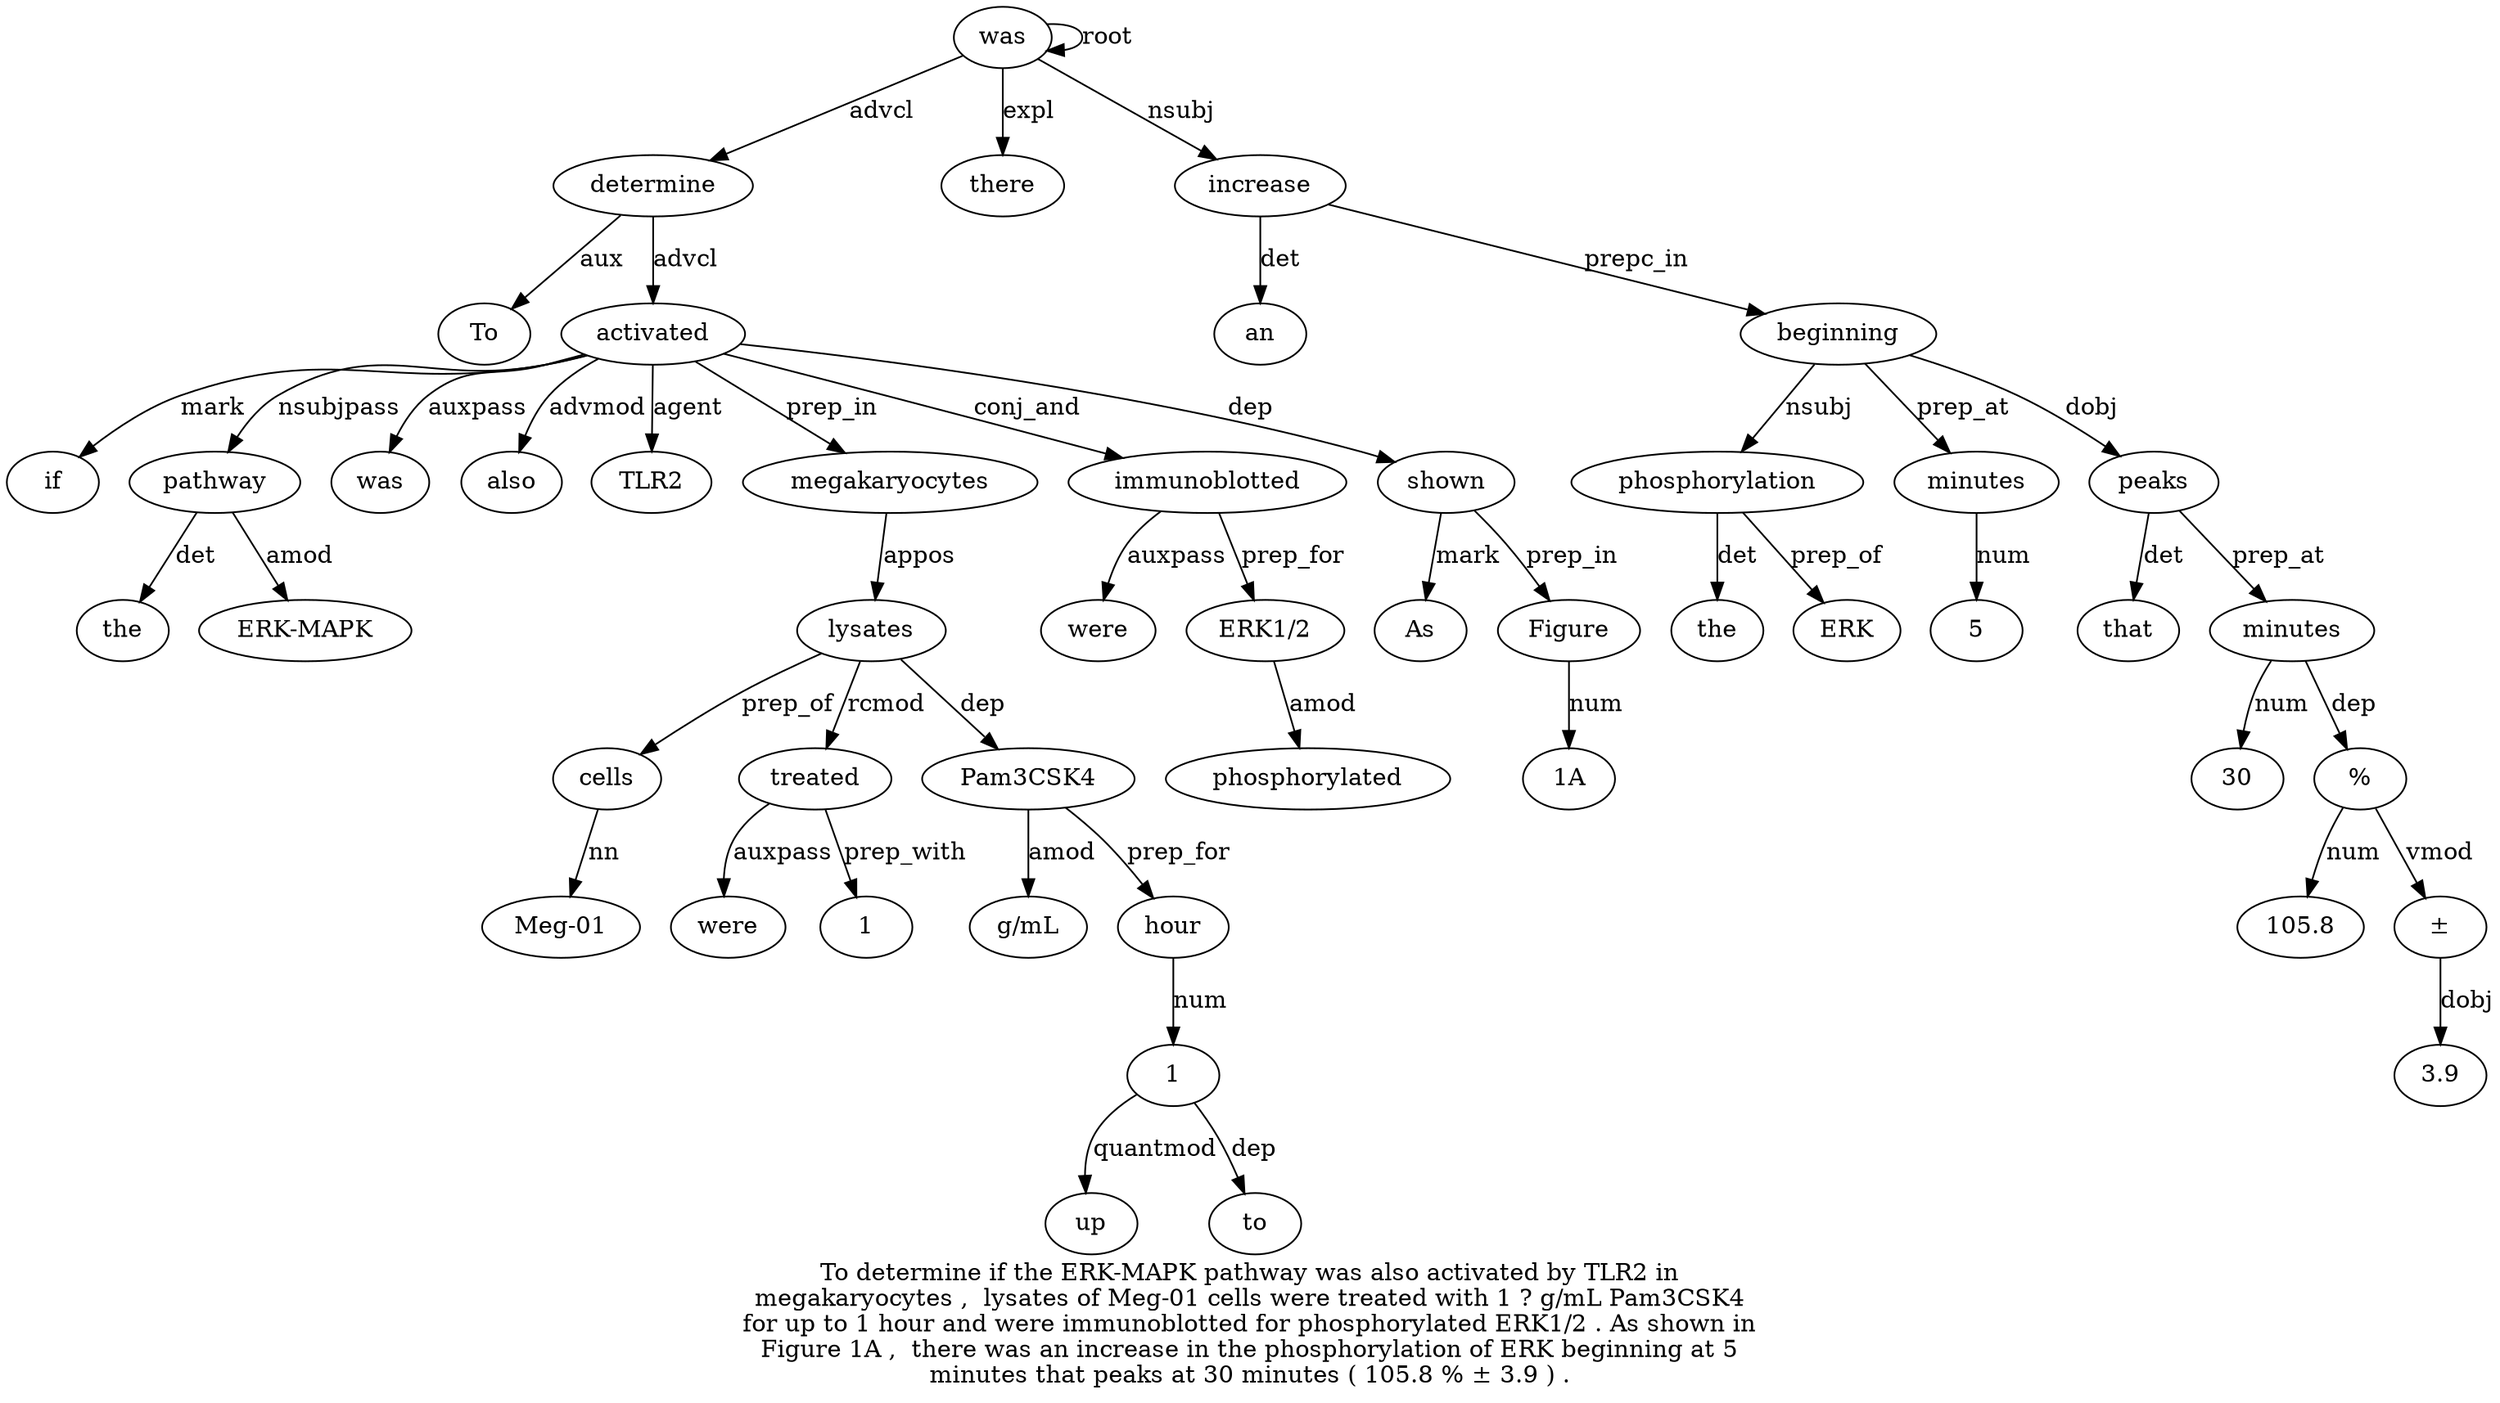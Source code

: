 digraph "To determine if the ERK-MAPK pathway was also activated by TLR2 in megakaryocytes ,  lysates of Meg-01 cells were treated with 1 ? g/mL Pam3CSK4 for up to 1 hour and were immunoblotted for phosphorylated ERK1/2 . As shown in Figure 1A ,  there was an increase in the phosphorylation of ERK beginning at 5 minutes that peaks at 30 minutes ( 105.8 % ± 3.9 ) ." {
label="To determine if the ERK-MAPK pathway was also activated by TLR2 in
megakaryocytes ,  lysates of Meg-01 cells were treated with 1 ? g/mL Pam3CSK4
for up to 1 hour and were immunoblotted for phosphorylated ERK1/2 . As shown in
Figure 1A ,  there was an increase in the phosphorylation of ERK beginning at 5
minutes that peaks at 30 minutes ( 105.8 % ± 3.9 ) .";
determine2 [style=filled, fillcolor=white, label=determine];
To1 [style=filled, fillcolor=white, label=To];
determine2 -> To1  [label=aux];
was45 [style=filled, fillcolor=white, label=was];
was45 -> determine2  [label=advcl];
activated9 [style=filled, fillcolor=white, label=activated];
if3 [style=filled, fillcolor=white, label=if];
activated9 -> if3  [label=mark];
pathway6 [style=filled, fillcolor=white, label=pathway];
the4 [style=filled, fillcolor=white, label=the];
pathway6 -> the4  [label=det];
"ERK-MAPK5" [style=filled, fillcolor=white, label="ERK-MAPK"];
pathway6 -> "ERK-MAPK5"  [label=amod];
activated9 -> pathway6  [label=nsubjpass];
was7 [style=filled, fillcolor=white, label=was];
activated9 -> was7  [label=auxpass];
also8 [style=filled, fillcolor=white, label=also];
activated9 -> also8  [label=advmod];
determine2 -> activated9  [label=advcl];
TLR211 [style=filled, fillcolor=white, label=TLR2];
activated9 -> TLR211  [label=agent];
megakaryocytes13 [style=filled, fillcolor=white, label=megakaryocytes];
activated9 -> megakaryocytes13  [label=prep_in];
lysates15 [style=filled, fillcolor=white, label=lysates];
megakaryocytes13 -> lysates15  [label=appos];
cells18 [style=filled, fillcolor=white, label=cells];
"Meg-017" [style=filled, fillcolor=white, label="Meg-01"];
cells18 -> "Meg-017"  [label=nn];
lysates15 -> cells18  [label=prep_of];
treated20 [style=filled, fillcolor=white, label=treated];
were19 [style=filled, fillcolor=white, label=were];
treated20 -> were19  [label=auxpass];
lysates15 -> treated20  [label=rcmod];
122 [style=filled, fillcolor=white, label=1];
treated20 -> 122  [label=prep_with];
Pam3CSK425 [style=filled, fillcolor=white, label=Pam3CSK4];
"g/mL24" [style=filled, fillcolor=white, label="g/mL"];
Pam3CSK425 -> "g/mL24"  [label=amod];
lysates15 -> Pam3CSK425  [label=dep];
129 [style=filled, fillcolor=white, label=1];
up27 [style=filled, fillcolor=white, label=up];
129 -> up27  [label=quantmod];
to28 [style=filled, fillcolor=white, label=to];
129 -> to28  [label=dep];
hour30 [style=filled, fillcolor=white, label=hour];
hour30 -> 129  [label=num];
Pam3CSK425 -> hour30  [label=prep_for];
immunoblotted33 [style=filled, fillcolor=white, label=immunoblotted];
were32 [style=filled, fillcolor=white, label=were];
immunoblotted33 -> were32  [label=auxpass];
activated9 -> immunoblotted33  [label=conj_and];
"ERK1/236" [style=filled, fillcolor=white, label="ERK1/2"];
phosphorylated35 [style=filled, fillcolor=white, label=phosphorylated];
"ERK1/236" -> phosphorylated35  [label=amod];
immunoblotted33 -> "ERK1/236"  [label=prep_for];
shown39 [style=filled, fillcolor=white, label=shown];
As38 [style=filled, fillcolor=white, label=As];
shown39 -> As38  [label=mark];
activated9 -> shown39  [label=dep];
Figure41 [style=filled, fillcolor=white, label=Figure];
shown39 -> Figure41  [label=prep_in];
"1A42" [style=filled, fillcolor=white, label="1A"];
Figure41 -> "1A42"  [label=num];
there44 [style=filled, fillcolor=white, label=there];
was45 -> there44  [label=expl];
was45 -> was45  [label=root];
increase47 [style=filled, fillcolor=white, label=increase];
an46 [style=filled, fillcolor=white, label=an];
increase47 -> an46  [label=det];
was45 -> increase47  [label=nsubj];
phosphorylation50 [style=filled, fillcolor=white, label=phosphorylation];
the49 [style=filled, fillcolor=white, label=the];
phosphorylation50 -> the49  [label=det];
beginning53 [style=filled, fillcolor=white, label=beginning];
beginning53 -> phosphorylation50  [label=nsubj];
ERK52 [style=filled, fillcolor=white, label=ERK];
phosphorylation50 -> ERK52  [label=prep_of];
increase47 -> beginning53  [label=prepc_in];
minutes56 [style=filled, fillcolor=white, label=minutes];
5 [style=filled, fillcolor=white, label=5];
minutes56 -> 5  [label=num];
beginning53 -> minutes56  [label=prep_at];
peaks58 [style=filled, fillcolor=white, label=peaks];
that57 [style=filled, fillcolor=white, label=that];
peaks58 -> that57  [label=det];
beginning53 -> peaks58  [label=dobj];
minutes61 [style=filled, fillcolor=white, label=minutes];
306 [style=filled, fillcolor=white, label=30];
minutes61 -> 306  [label=num];
peaks58 -> minutes61  [label=prep_at];
"%64" [style=filled, fillcolor=white, label="%"];
"105.863" [style=filled, fillcolor=white, label="105.8"];
"%64" -> "105.863"  [label=num];
minutes61 -> "%64"  [label=dep];
"±65" [style=filled, fillcolor=white, label="±"];
"%64" -> "±65"  [label=vmod];
"3.966" [style=filled, fillcolor=white, label="3.9"];
"±65" -> "3.966"  [label=dobj];
}

